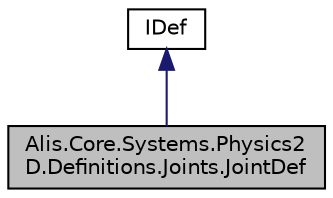 digraph "Alis.Core.Systems.Physics2D.Definitions.Joints.JointDef"
{
 // LATEX_PDF_SIZE
  edge [fontname="Helvetica",fontsize="10",labelfontname="Helvetica",labelfontsize="10"];
  node [fontname="Helvetica",fontsize="10",shape=record];
  Node1 [label="Alis.Core.Systems.Physics2\lD.Definitions.Joints.JointDef",height=0.2,width=0.4,color="black", fillcolor="grey75", style="filled", fontcolor="black",tooltip="The joint def class"];
  Node2 -> Node1 [dir="back",color="midnightblue",fontsize="10",style="solid",fontname="Helvetica"];
  Node2 [label="IDef",height=0.2,width=0.4,color="black", fillcolor="white", style="filled",URL="$interface_alis_1_1_core_1_1_systems_1_1_physics2_d_1_1_definitions_1_1_i_def.html",tooltip="The def interface"];
}
